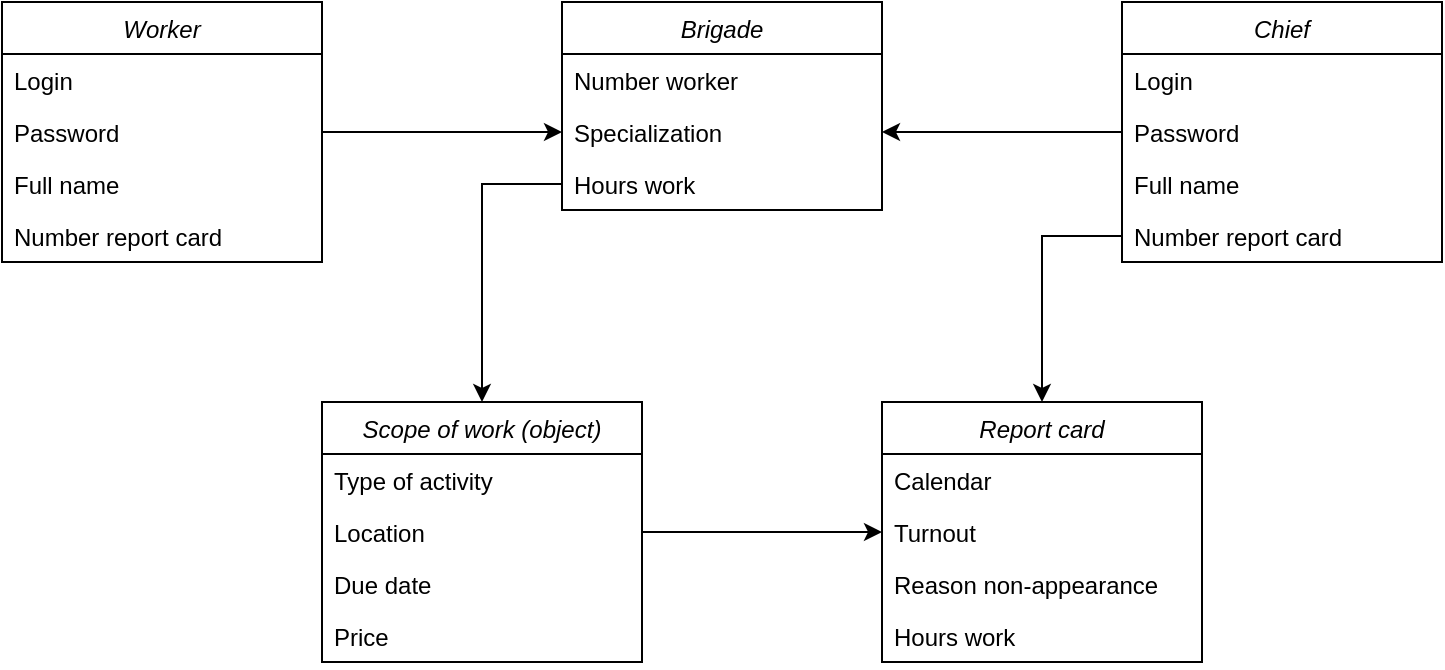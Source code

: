 <mxfile version="16.1.0" type="github">
  <diagram id="C5RBs43oDa-KdzZeNtuy" name="Page-1">
    <mxGraphModel dx="1119" dy="473" grid="1" gridSize="10" guides="1" tooltips="1" connect="1" arrows="1" fold="1" page="1" pageScale="1" pageWidth="827" pageHeight="1169" math="0" shadow="0">
      <root>
        <mxCell id="WIyWlLk6GJQsqaUBKTNV-0" />
        <mxCell id="WIyWlLk6GJQsqaUBKTNV-1" parent="WIyWlLk6GJQsqaUBKTNV-0" />
        <mxCell id="zkfFHV4jXpPFQw0GAbJ--0" value="Сhief" style="swimlane;fontStyle=2;align=center;verticalAlign=top;childLayout=stackLayout;horizontal=1;startSize=26;horizontalStack=0;resizeParent=1;resizeLast=0;collapsible=1;marginBottom=0;rounded=0;shadow=0;strokeWidth=1;" parent="WIyWlLk6GJQsqaUBKTNV-1" vertex="1">
          <mxGeometry x="600" y="40" width="160" height="130" as="geometry">
            <mxRectangle x="230" y="140" width="160" height="26" as="alternateBounds" />
          </mxGeometry>
        </mxCell>
        <mxCell id="WmMCSTiKhGLjxMHIel_o-6" value="Login" style="text;align=left;verticalAlign=top;spacingLeft=4;spacingRight=4;overflow=hidden;rotatable=0;points=[[0,0.5],[1,0.5]];portConstraint=eastwest;" vertex="1" parent="zkfFHV4jXpPFQw0GAbJ--0">
          <mxGeometry y="26" width="160" height="26" as="geometry" />
        </mxCell>
        <mxCell id="zkfFHV4jXpPFQw0GAbJ--3" value="Password" style="text;align=left;verticalAlign=top;spacingLeft=4;spacingRight=4;overflow=hidden;rotatable=0;points=[[0,0.5],[1,0.5]];portConstraint=eastwest;rounded=0;shadow=0;html=0;" parent="zkfFHV4jXpPFQw0GAbJ--0" vertex="1">
          <mxGeometry y="52" width="160" height="26" as="geometry" />
        </mxCell>
        <mxCell id="zkfFHV4jXpPFQw0GAbJ--1" value="Full name" style="text;align=left;verticalAlign=top;spacingLeft=4;spacingRight=4;overflow=hidden;rotatable=0;points=[[0,0.5],[1,0.5]];portConstraint=eastwest;" parent="zkfFHV4jXpPFQw0GAbJ--0" vertex="1">
          <mxGeometry y="78" width="160" height="26" as="geometry" />
        </mxCell>
        <mxCell id="WmMCSTiKhGLjxMHIel_o-15" value="Number report card" style="text;align=left;verticalAlign=top;spacingLeft=4;spacingRight=4;overflow=hidden;rotatable=0;points=[[0,0.5],[1,0.5]];portConstraint=eastwest;" vertex="1" parent="zkfFHV4jXpPFQw0GAbJ--0">
          <mxGeometry y="104" width="160" height="26" as="geometry" />
        </mxCell>
        <mxCell id="WmMCSTiKhGLjxMHIel_o-9" value="Report card" style="swimlane;fontStyle=2;align=center;verticalAlign=top;childLayout=stackLayout;horizontal=1;startSize=26;horizontalStack=0;resizeParent=1;resizeLast=0;collapsible=1;marginBottom=0;rounded=0;shadow=0;strokeWidth=1;" vertex="1" parent="WIyWlLk6GJQsqaUBKTNV-1">
          <mxGeometry x="480" y="240" width="160" height="130" as="geometry">
            <mxRectangle x="230" y="140" width="160" height="26" as="alternateBounds" />
          </mxGeometry>
        </mxCell>
        <mxCell id="WmMCSTiKhGLjxMHIel_o-22" value="Calendar" style="text;align=left;verticalAlign=top;spacingLeft=4;spacingRight=4;overflow=hidden;rotatable=0;points=[[0,0.5],[1,0.5]];portConstraint=eastwest;" vertex="1" parent="WmMCSTiKhGLjxMHIel_o-9">
          <mxGeometry y="26" width="160" height="26" as="geometry" />
        </mxCell>
        <mxCell id="WmMCSTiKhGLjxMHIel_o-24" value="Turnout" style="text;align=left;verticalAlign=top;spacingLeft=4;spacingRight=4;overflow=hidden;rotatable=0;points=[[0,0.5],[1,0.5]];portConstraint=eastwest;" vertex="1" parent="WmMCSTiKhGLjxMHIel_o-9">
          <mxGeometry y="52" width="160" height="26" as="geometry" />
        </mxCell>
        <mxCell id="WmMCSTiKhGLjxMHIel_o-25" value="Reason non-appearance" style="text;align=left;verticalAlign=top;spacingLeft=4;spacingRight=4;overflow=hidden;rotatable=0;points=[[0,0.5],[1,0.5]];portConstraint=eastwest;" vertex="1" parent="WmMCSTiKhGLjxMHIel_o-9">
          <mxGeometry y="78" width="160" height="26" as="geometry" />
        </mxCell>
        <mxCell id="WmMCSTiKhGLjxMHIel_o-13" value="Hours work" style="text;align=left;verticalAlign=top;spacingLeft=4;spacingRight=4;overflow=hidden;rotatable=0;points=[[0,0.5],[1,0.5]];portConstraint=eastwest;" vertex="1" parent="WmMCSTiKhGLjxMHIel_o-9">
          <mxGeometry y="104" width="160" height="26" as="geometry" />
        </mxCell>
        <mxCell id="WmMCSTiKhGLjxMHIel_o-16" value="Worker" style="swimlane;fontStyle=2;align=center;verticalAlign=top;childLayout=stackLayout;horizontal=1;startSize=26;horizontalStack=0;resizeParent=1;resizeLast=0;collapsible=1;marginBottom=0;rounded=0;shadow=0;strokeWidth=1;" vertex="1" parent="WIyWlLk6GJQsqaUBKTNV-1">
          <mxGeometry x="40" y="40" width="160" height="130" as="geometry">
            <mxRectangle x="230" y="140" width="160" height="26" as="alternateBounds" />
          </mxGeometry>
        </mxCell>
        <mxCell id="WmMCSTiKhGLjxMHIel_o-17" value="Login" style="text;align=left;verticalAlign=top;spacingLeft=4;spacingRight=4;overflow=hidden;rotatable=0;points=[[0,0.5],[1,0.5]];portConstraint=eastwest;" vertex="1" parent="WmMCSTiKhGLjxMHIel_o-16">
          <mxGeometry y="26" width="160" height="26" as="geometry" />
        </mxCell>
        <mxCell id="WmMCSTiKhGLjxMHIel_o-18" value="Password" style="text;align=left;verticalAlign=top;spacingLeft=4;spacingRight=4;overflow=hidden;rotatable=0;points=[[0,0.5],[1,0.5]];portConstraint=eastwest;rounded=0;shadow=0;html=0;" vertex="1" parent="WmMCSTiKhGLjxMHIel_o-16">
          <mxGeometry y="52" width="160" height="26" as="geometry" />
        </mxCell>
        <mxCell id="WmMCSTiKhGLjxMHIel_o-19" value="Full name" style="text;align=left;verticalAlign=top;spacingLeft=4;spacingRight=4;overflow=hidden;rotatable=0;points=[[0,0.5],[1,0.5]];portConstraint=eastwest;" vertex="1" parent="WmMCSTiKhGLjxMHIel_o-16">
          <mxGeometry y="78" width="160" height="26" as="geometry" />
        </mxCell>
        <mxCell id="WmMCSTiKhGLjxMHIel_o-21" value="Number report card" style="text;align=left;verticalAlign=top;spacingLeft=4;spacingRight=4;overflow=hidden;rotatable=0;points=[[0,0.5],[1,0.5]];portConstraint=eastwest;" vertex="1" parent="WmMCSTiKhGLjxMHIel_o-16">
          <mxGeometry y="104" width="160" height="26" as="geometry" />
        </mxCell>
        <mxCell id="WmMCSTiKhGLjxMHIel_o-26" value="Brigade" style="swimlane;fontStyle=2;align=center;verticalAlign=top;childLayout=stackLayout;horizontal=1;startSize=26;horizontalStack=0;resizeParent=1;resizeLast=0;collapsible=1;marginBottom=0;rounded=0;shadow=0;strokeWidth=1;" vertex="1" parent="WIyWlLk6GJQsqaUBKTNV-1">
          <mxGeometry x="320" y="40" width="160" height="104" as="geometry">
            <mxRectangle x="230" y="140" width="160" height="26" as="alternateBounds" />
          </mxGeometry>
        </mxCell>
        <mxCell id="WmMCSTiKhGLjxMHIel_o-28" value="Number worker" style="text;align=left;verticalAlign=top;spacingLeft=4;spacingRight=4;overflow=hidden;rotatable=0;points=[[0,0.5],[1,0.5]];portConstraint=eastwest;" vertex="1" parent="WmMCSTiKhGLjxMHIel_o-26">
          <mxGeometry y="26" width="160" height="26" as="geometry" />
        </mxCell>
        <mxCell id="WmMCSTiKhGLjxMHIel_o-29" value="Specialization" style="text;align=left;verticalAlign=top;spacingLeft=4;spacingRight=4;overflow=hidden;rotatable=0;points=[[0,0.5],[1,0.5]];portConstraint=eastwest;" vertex="1" parent="WmMCSTiKhGLjxMHIel_o-26">
          <mxGeometry y="52" width="160" height="26" as="geometry" />
        </mxCell>
        <mxCell id="WmMCSTiKhGLjxMHIel_o-30" value="Hours work" style="text;align=left;verticalAlign=top;spacingLeft=4;spacingRight=4;overflow=hidden;rotatable=0;points=[[0,0.5],[1,0.5]];portConstraint=eastwest;" vertex="1" parent="WmMCSTiKhGLjxMHIel_o-26">
          <mxGeometry y="78" width="160" height="26" as="geometry" />
        </mxCell>
        <mxCell id="WmMCSTiKhGLjxMHIel_o-31" value="Scope of work (object)" style="swimlane;fontStyle=2;align=center;verticalAlign=top;childLayout=stackLayout;horizontal=1;startSize=26;horizontalStack=0;resizeParent=1;resizeLast=0;collapsible=1;marginBottom=0;rounded=0;shadow=0;strokeWidth=1;" vertex="1" parent="WIyWlLk6GJQsqaUBKTNV-1">
          <mxGeometry x="200" y="240" width="160" height="130" as="geometry">
            <mxRectangle x="230" y="140" width="160" height="26" as="alternateBounds" />
          </mxGeometry>
        </mxCell>
        <mxCell id="WmMCSTiKhGLjxMHIel_o-36" value="Type of activity" style="text;align=left;verticalAlign=top;spacingLeft=4;spacingRight=4;overflow=hidden;rotatable=0;points=[[0,0.5],[1,0.5]];portConstraint=eastwest;" vertex="1" parent="WmMCSTiKhGLjxMHIel_o-31">
          <mxGeometry y="26" width="160" height="26" as="geometry" />
        </mxCell>
        <mxCell id="WmMCSTiKhGLjxMHIel_o-34" value="Location" style="text;align=left;verticalAlign=top;spacingLeft=4;spacingRight=4;overflow=hidden;rotatable=0;points=[[0,0.5],[1,0.5]];portConstraint=eastwest;" vertex="1" parent="WmMCSTiKhGLjxMHIel_o-31">
          <mxGeometry y="52" width="160" height="26" as="geometry" />
        </mxCell>
        <mxCell id="WmMCSTiKhGLjxMHIel_o-37" value="Due date" style="text;align=left;verticalAlign=top;spacingLeft=4;spacingRight=4;overflow=hidden;rotatable=0;points=[[0,0.5],[1,0.5]];portConstraint=eastwest;" vertex="1" parent="WmMCSTiKhGLjxMHIel_o-31">
          <mxGeometry y="78" width="160" height="26" as="geometry" />
        </mxCell>
        <mxCell id="WmMCSTiKhGLjxMHIel_o-39" value="Price" style="text;align=left;verticalAlign=top;spacingLeft=4;spacingRight=4;overflow=hidden;rotatable=0;points=[[0,0.5],[1,0.5]];portConstraint=eastwest;" vertex="1" parent="WmMCSTiKhGLjxMHIel_o-31">
          <mxGeometry y="104" width="160" height="26" as="geometry" />
        </mxCell>
        <mxCell id="WmMCSTiKhGLjxMHIel_o-41" style="edgeStyle=orthogonalEdgeStyle;rounded=0;orthogonalLoop=1;jettySize=auto;html=1;exitX=1;exitY=0.5;exitDx=0;exitDy=0;" edge="1" parent="WIyWlLk6GJQsqaUBKTNV-1" source="WmMCSTiKhGLjxMHIel_o-18" target="WmMCSTiKhGLjxMHIel_o-29">
          <mxGeometry relative="1" as="geometry" />
        </mxCell>
        <mxCell id="WmMCSTiKhGLjxMHIel_o-42" style="edgeStyle=orthogonalEdgeStyle;rounded=0;orthogonalLoop=1;jettySize=auto;html=1;exitX=0;exitY=0.5;exitDx=0;exitDy=0;entryX=1;entryY=0.5;entryDx=0;entryDy=0;" edge="1" parent="WIyWlLk6GJQsqaUBKTNV-1" source="zkfFHV4jXpPFQw0GAbJ--3" target="WmMCSTiKhGLjxMHIel_o-29">
          <mxGeometry relative="1" as="geometry" />
        </mxCell>
        <mxCell id="WmMCSTiKhGLjxMHIel_o-45" style="edgeStyle=orthogonalEdgeStyle;rounded=0;orthogonalLoop=1;jettySize=auto;html=1;exitX=0;exitY=0.5;exitDx=0;exitDy=0;" edge="1" parent="WIyWlLk6GJQsqaUBKTNV-1" source="WmMCSTiKhGLjxMHIel_o-15" target="WmMCSTiKhGLjxMHIel_o-9">
          <mxGeometry relative="1" as="geometry" />
        </mxCell>
        <mxCell id="WmMCSTiKhGLjxMHIel_o-46" style="edgeStyle=orthogonalEdgeStyle;rounded=0;orthogonalLoop=1;jettySize=auto;html=1;exitX=0;exitY=0.5;exitDx=0;exitDy=0;entryX=0.5;entryY=0;entryDx=0;entryDy=0;" edge="1" parent="WIyWlLk6GJQsqaUBKTNV-1" source="WmMCSTiKhGLjxMHIel_o-30" target="WmMCSTiKhGLjxMHIel_o-31">
          <mxGeometry relative="1" as="geometry" />
        </mxCell>
        <mxCell id="WmMCSTiKhGLjxMHIel_o-47" style="edgeStyle=orthogonalEdgeStyle;rounded=0;orthogonalLoop=1;jettySize=auto;html=1;exitX=1;exitY=0.5;exitDx=0;exitDy=0;entryX=0;entryY=0.5;entryDx=0;entryDy=0;" edge="1" parent="WIyWlLk6GJQsqaUBKTNV-1" source="WmMCSTiKhGLjxMHIel_o-34" target="WmMCSTiKhGLjxMHIel_o-24">
          <mxGeometry relative="1" as="geometry" />
        </mxCell>
      </root>
    </mxGraphModel>
  </diagram>
</mxfile>
